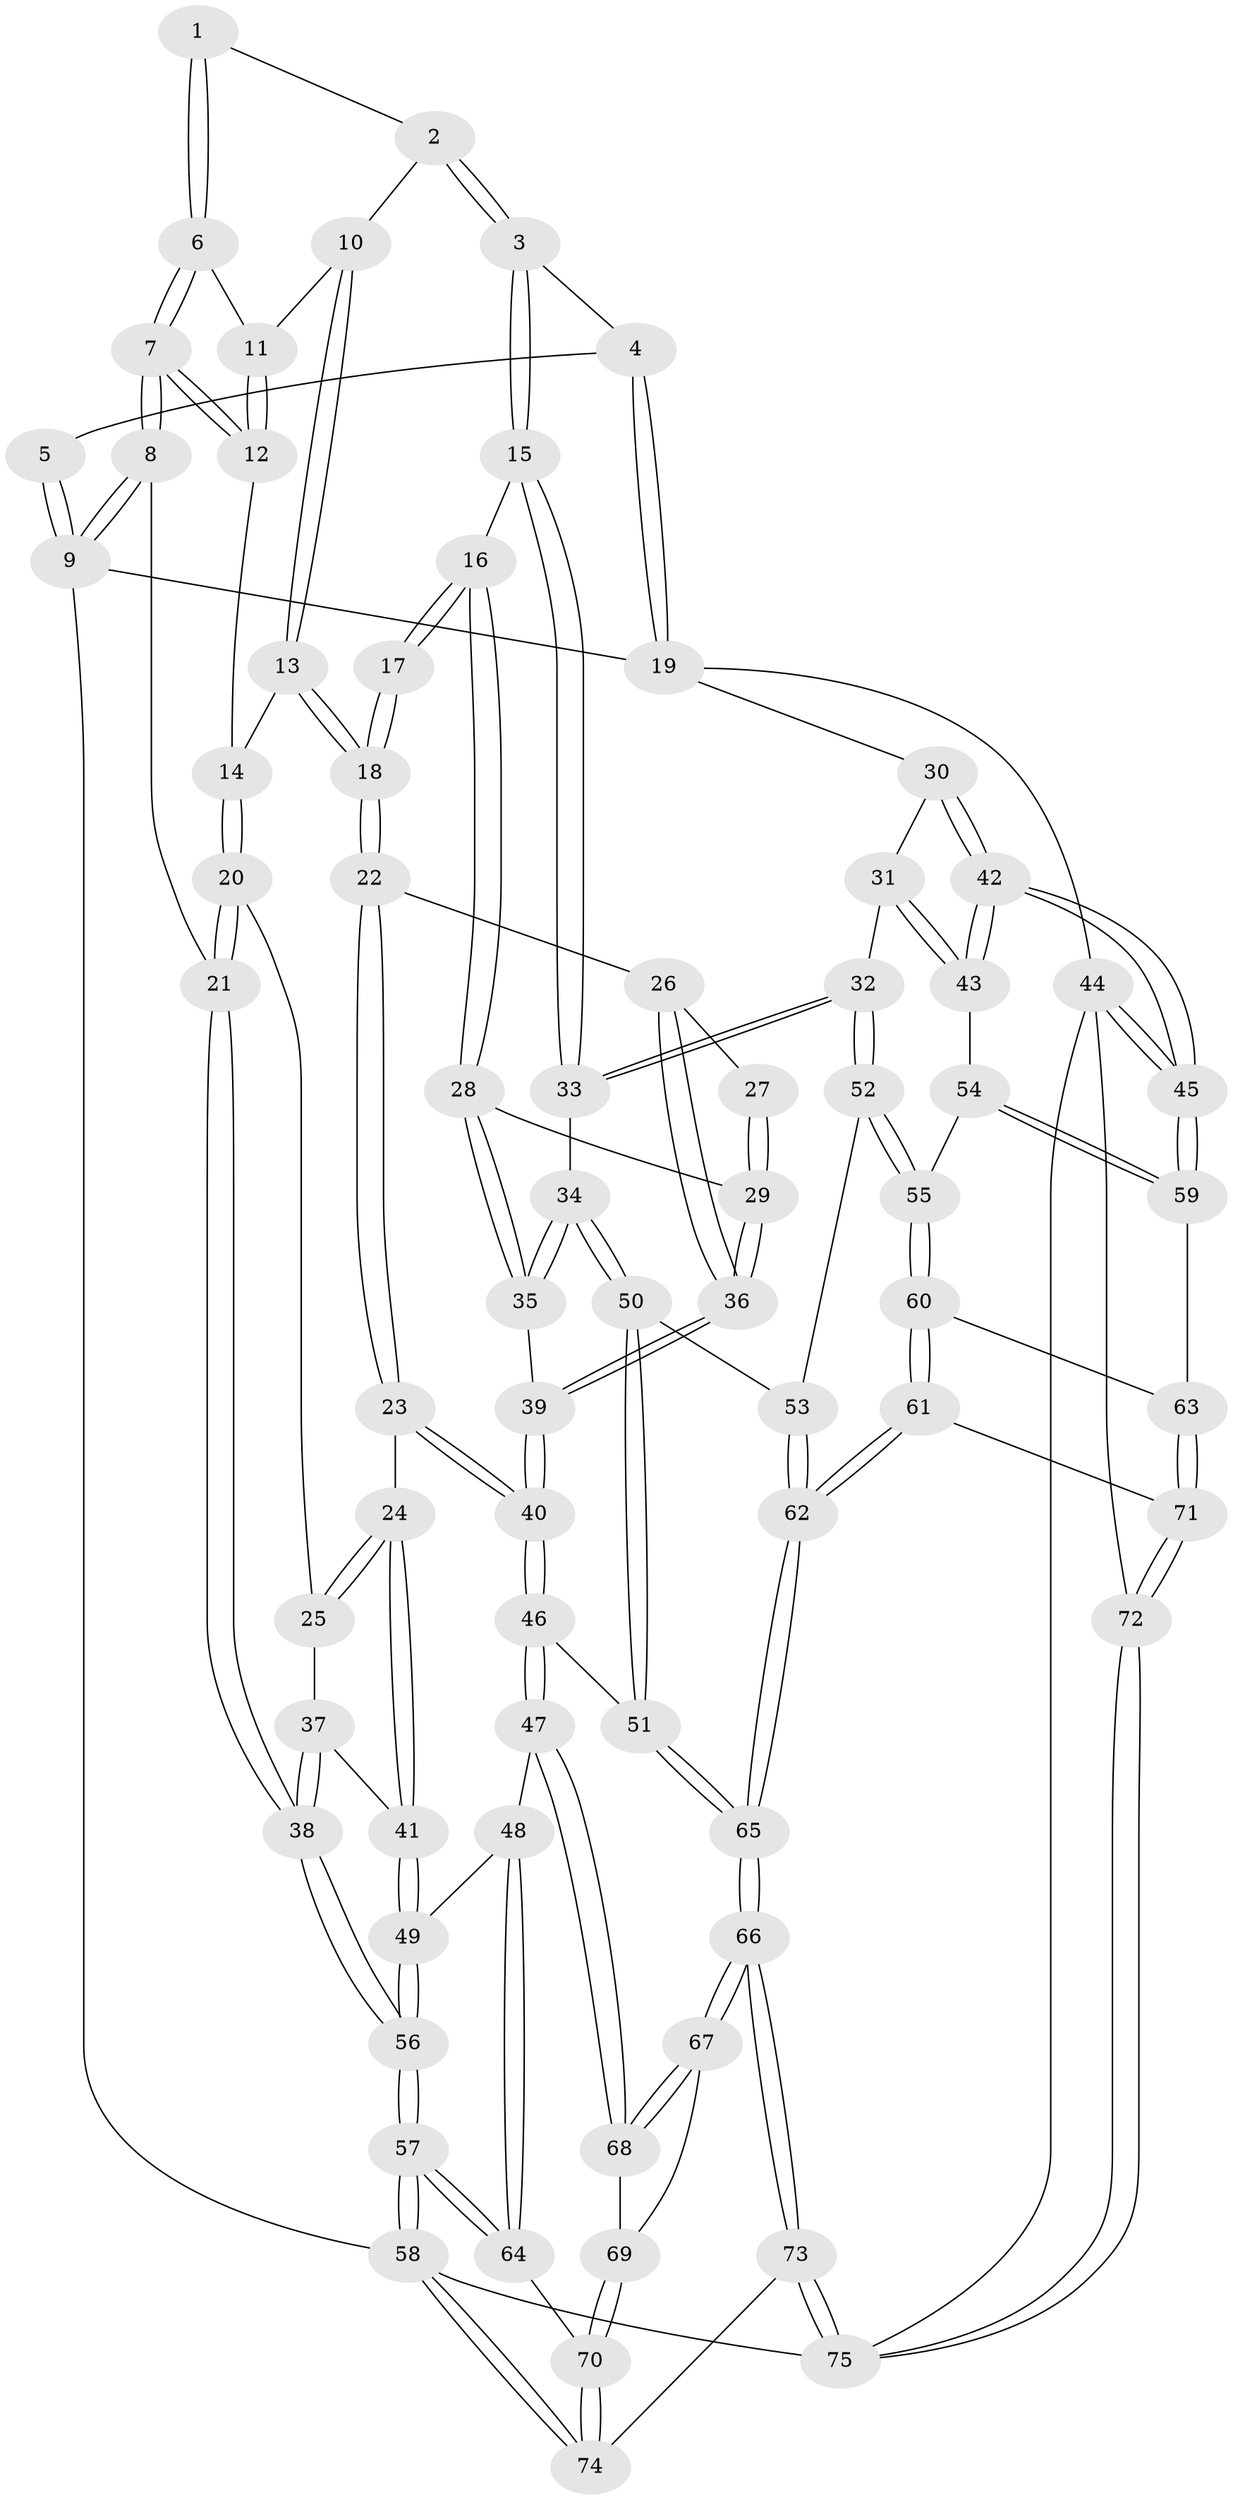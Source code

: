 // coarse degree distribution, {4: 0.15384615384615385, 3: 0.11538461538461539, 5: 0.5384615384615384, 8: 0.019230769230769232, 6: 0.17307692307692307}
// Generated by graph-tools (version 1.1) at 2025/04/03/04/25 22:04:40]
// undirected, 75 vertices, 184 edges
graph export_dot {
graph [start="1"]
  node [color=gray90,style=filled];
  1 [pos="+0.20892631310803508+0"];
  2 [pos="+0.3400844263271272+0.11292467426894055"];
  3 [pos="+0.590420774984989+0.15788549800517637"];
  4 [pos="+0.9019242502457486+0"];
  5 [pos="+0.18208828566603397+0"];
  6 [pos="+0.1279266564829449+0.13676961071845897"];
  7 [pos="+0+0.21556029108880473"];
  8 [pos="+0+0.23672481595172562"];
  9 [pos="+0+0"];
  10 [pos="+0.2670274549566682+0.21805556816521995"];
  11 [pos="+0.19531157322261736+0.2004241967940163"];
  12 [pos="+0.13128234400382036+0.2977856798582941"];
  13 [pos="+0.2861452006406558+0.291056984440805"];
  14 [pos="+0.14646825730924637+0.3225145084637832"];
  15 [pos="+0.5842838397301282+0.17774139111959297"];
  16 [pos="+0.5181614699615171+0.25692407533702344"];
  17 [pos="+0.43064232748514214+0.2909830931760142"];
  18 [pos="+0.3130327309068617+0.3253542620934294"];
  19 [pos="+1+0"];
  20 [pos="+0.14282705703495466+0.3730308714372293"];
  21 [pos="+0+0.324081777790551"];
  22 [pos="+0.30060539437891404+0.3998081346673054"];
  23 [pos="+0.2843470758285441+0.4217215803270863"];
  24 [pos="+0.2233491353298111+0.4445255413626331"];
  25 [pos="+0.15204314813144124+0.401542052905308"];
  26 [pos="+0.35692410274328595+0.4171802108328472"];
  27 [pos="+0.4127313436090188+0.38613069028936514"];
  28 [pos="+0.5068658501103925+0.33399136288004255"];
  29 [pos="+0.4619722794170391+0.4262021790505617"];
  30 [pos="+1+0"];
  31 [pos="+0.8742034707869113+0.36136199740656366"];
  32 [pos="+0.7196994858987998+0.50101302442741"];
  33 [pos="+0.6986319475086267+0.48853963157867714"];
  34 [pos="+0.5928682778621601+0.49940590602831075"];
  35 [pos="+0.5828853558239093+0.49577267972062555"];
  36 [pos="+0.4502294898766386+0.4597026869008178"];
  37 [pos="+0.061141745372552056+0.460737504166883"];
  38 [pos="+0+0.42679728267667844"];
  39 [pos="+0.4604962626707448+0.49506411677011153"];
  40 [pos="+0.3872433160849078+0.6186692792074101"];
  41 [pos="+0.16839145012359627+0.5960753430642798"];
  42 [pos="+1+0.5916892736768623"];
  43 [pos="+0.9405073072596905+0.5799187670721216"];
  44 [pos="+1+0.7891873115234287"];
  45 [pos="+1+0.771839943241528"];
  46 [pos="+0.38554127795328236+0.6321353543021948"];
  47 [pos="+0.3446782106175982+0.6561872033581925"];
  48 [pos="+0.16894487921592624+0.6106487567551879"];
  49 [pos="+0.16869646694010368+0.6102587823368326"];
  50 [pos="+0.5137146173463236+0.6656160667887085"];
  51 [pos="+0.4924456756864088+0.6784427493838424"];
  52 [pos="+0.741948856920164+0.5653961196815178"];
  53 [pos="+0.6597878368205803+0.643667489075121"];
  54 [pos="+0.8696888071762563+0.6024037924930031"];
  55 [pos="+0.7904594826246184+0.6035060463937096"];
  56 [pos="+0+0.5800636273538271"];
  57 [pos="+0+0.7737783316686059"];
  58 [pos="+0+1"];
  59 [pos="+0.9224816857054303+0.7335123468606115"];
  60 [pos="+0.7923187541928992+0.6886592883147388"];
  61 [pos="+0.6894347683229538+0.858774584901632"];
  62 [pos="+0.6563483129926886+0.8699751777453794"];
  63 [pos="+0.8685970365350019+0.7656839448057622"];
  64 [pos="+0.09380573633334711+0.8139069923335313"];
  65 [pos="+0.5824011845805193+0.9226035984989228"];
  66 [pos="+0.49568651505961364+1"];
  67 [pos="+0.3277679089919124+0.8401516344872311"];
  68 [pos="+0.3437025315704979+0.6605318534628531"];
  69 [pos="+0.13583597483591417+0.8268534628862222"];
  70 [pos="+0.10952710576023736+0.829030367359992"];
  71 [pos="+0.8609539655617544+0.8763703844124784"];
  72 [pos="+0.8890194202676966+0.8968069730550599"];
  73 [pos="+0.49059645741401053+1"];
  74 [pos="+0.1877718463627483+1"];
  75 [pos="+0.8747975240815111+1"];
  1 -- 2;
  1 -- 6;
  1 -- 6;
  2 -- 3;
  2 -- 3;
  2 -- 10;
  3 -- 4;
  3 -- 15;
  3 -- 15;
  4 -- 5;
  4 -- 19;
  4 -- 19;
  5 -- 9;
  5 -- 9;
  6 -- 7;
  6 -- 7;
  6 -- 11;
  7 -- 8;
  7 -- 8;
  7 -- 12;
  7 -- 12;
  8 -- 9;
  8 -- 9;
  8 -- 21;
  9 -- 19;
  9 -- 58;
  10 -- 11;
  10 -- 13;
  10 -- 13;
  11 -- 12;
  11 -- 12;
  12 -- 14;
  13 -- 14;
  13 -- 18;
  13 -- 18;
  14 -- 20;
  14 -- 20;
  15 -- 16;
  15 -- 33;
  15 -- 33;
  16 -- 17;
  16 -- 17;
  16 -- 28;
  16 -- 28;
  17 -- 18;
  17 -- 18;
  18 -- 22;
  18 -- 22;
  19 -- 30;
  19 -- 44;
  20 -- 21;
  20 -- 21;
  20 -- 25;
  21 -- 38;
  21 -- 38;
  22 -- 23;
  22 -- 23;
  22 -- 26;
  23 -- 24;
  23 -- 40;
  23 -- 40;
  24 -- 25;
  24 -- 25;
  24 -- 41;
  24 -- 41;
  25 -- 37;
  26 -- 27;
  26 -- 36;
  26 -- 36;
  27 -- 29;
  27 -- 29;
  28 -- 29;
  28 -- 35;
  28 -- 35;
  29 -- 36;
  29 -- 36;
  30 -- 31;
  30 -- 42;
  30 -- 42;
  31 -- 32;
  31 -- 43;
  31 -- 43;
  32 -- 33;
  32 -- 33;
  32 -- 52;
  32 -- 52;
  33 -- 34;
  34 -- 35;
  34 -- 35;
  34 -- 50;
  34 -- 50;
  35 -- 39;
  36 -- 39;
  36 -- 39;
  37 -- 38;
  37 -- 38;
  37 -- 41;
  38 -- 56;
  38 -- 56;
  39 -- 40;
  39 -- 40;
  40 -- 46;
  40 -- 46;
  41 -- 49;
  41 -- 49;
  42 -- 43;
  42 -- 43;
  42 -- 45;
  42 -- 45;
  43 -- 54;
  44 -- 45;
  44 -- 45;
  44 -- 72;
  44 -- 75;
  45 -- 59;
  45 -- 59;
  46 -- 47;
  46 -- 47;
  46 -- 51;
  47 -- 48;
  47 -- 68;
  47 -- 68;
  48 -- 49;
  48 -- 64;
  48 -- 64;
  49 -- 56;
  49 -- 56;
  50 -- 51;
  50 -- 51;
  50 -- 53;
  51 -- 65;
  51 -- 65;
  52 -- 53;
  52 -- 55;
  52 -- 55;
  53 -- 62;
  53 -- 62;
  54 -- 55;
  54 -- 59;
  54 -- 59;
  55 -- 60;
  55 -- 60;
  56 -- 57;
  56 -- 57;
  57 -- 58;
  57 -- 58;
  57 -- 64;
  57 -- 64;
  58 -- 74;
  58 -- 74;
  58 -- 75;
  59 -- 63;
  60 -- 61;
  60 -- 61;
  60 -- 63;
  61 -- 62;
  61 -- 62;
  61 -- 71;
  62 -- 65;
  62 -- 65;
  63 -- 71;
  63 -- 71;
  64 -- 70;
  65 -- 66;
  65 -- 66;
  66 -- 67;
  66 -- 67;
  66 -- 73;
  66 -- 73;
  67 -- 68;
  67 -- 68;
  67 -- 69;
  68 -- 69;
  69 -- 70;
  69 -- 70;
  70 -- 74;
  70 -- 74;
  71 -- 72;
  71 -- 72;
  72 -- 75;
  72 -- 75;
  73 -- 74;
  73 -- 75;
  73 -- 75;
}

